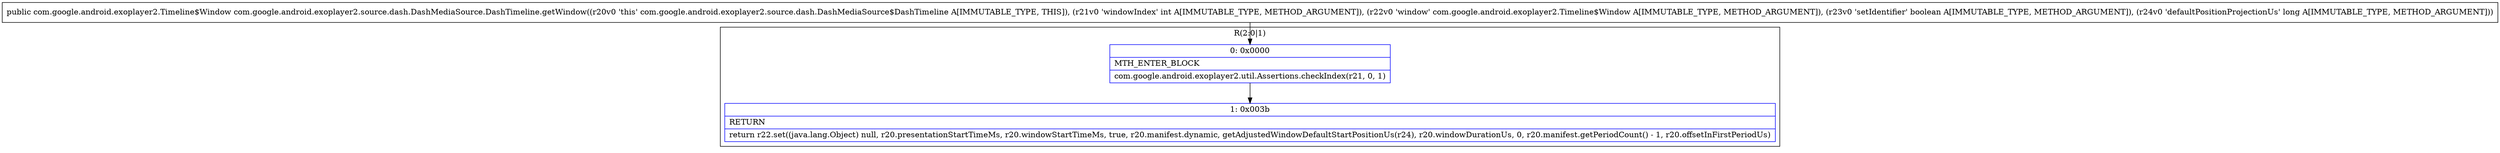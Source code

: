 digraph "CFG forcom.google.android.exoplayer2.source.dash.DashMediaSource.DashTimeline.getWindow(ILcom\/google\/android\/exoplayer2\/Timeline$Window;ZJ)Lcom\/google\/android\/exoplayer2\/Timeline$Window;" {
subgraph cluster_Region_1012123968 {
label = "R(2:0|1)";
node [shape=record,color=blue];
Node_0 [shape=record,label="{0\:\ 0x0000|MTH_ENTER_BLOCK\l|com.google.android.exoplayer2.util.Assertions.checkIndex(r21, 0, 1)\l}"];
Node_1 [shape=record,label="{1\:\ 0x003b|RETURN\l|return r22.set((java.lang.Object) null, r20.presentationStartTimeMs, r20.windowStartTimeMs, true, r20.manifest.dynamic, getAdjustedWindowDefaultStartPositionUs(r24), r20.windowDurationUs, 0, r20.manifest.getPeriodCount() \- 1, r20.offsetInFirstPeriodUs)\l}"];
}
MethodNode[shape=record,label="{public com.google.android.exoplayer2.Timeline$Window com.google.android.exoplayer2.source.dash.DashMediaSource.DashTimeline.getWindow((r20v0 'this' com.google.android.exoplayer2.source.dash.DashMediaSource$DashTimeline A[IMMUTABLE_TYPE, THIS]), (r21v0 'windowIndex' int A[IMMUTABLE_TYPE, METHOD_ARGUMENT]), (r22v0 'window' com.google.android.exoplayer2.Timeline$Window A[IMMUTABLE_TYPE, METHOD_ARGUMENT]), (r23v0 'setIdentifier' boolean A[IMMUTABLE_TYPE, METHOD_ARGUMENT]), (r24v0 'defaultPositionProjectionUs' long A[IMMUTABLE_TYPE, METHOD_ARGUMENT])) }"];
MethodNode -> Node_0;
Node_0 -> Node_1;
}

